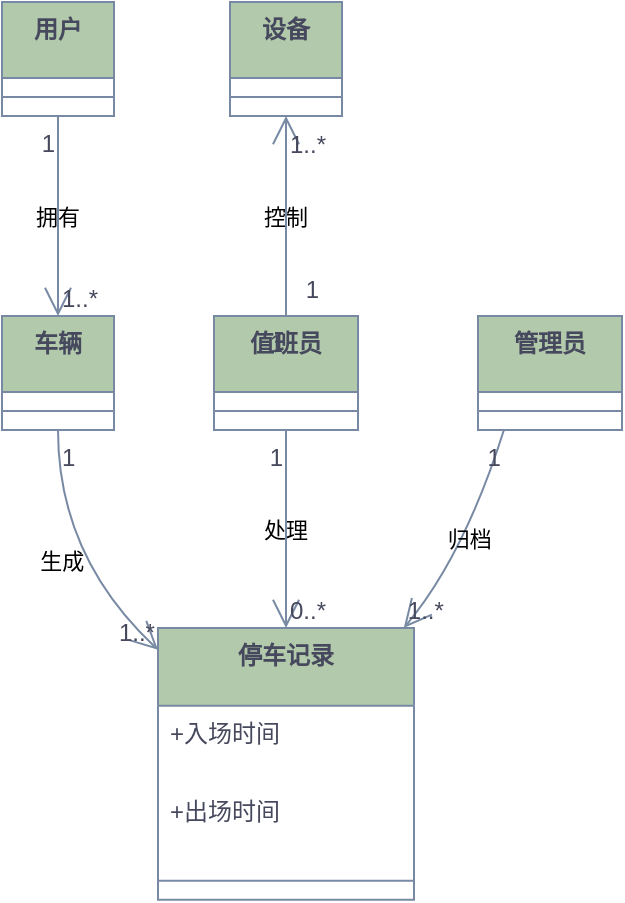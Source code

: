 <mxfile version="26.2.15">
  <diagram name="第 1 页" id="BdG-ucFQG-b85MWU-E6T">
    <mxGraphModel dx="1094" dy="815" grid="1" gridSize="10" guides="1" tooltips="1" connect="1" arrows="1" fold="1" page="1" pageScale="1" pageWidth="827" pageHeight="1169" math="0" shadow="0">
      <root>
        <mxCell id="0" />
        <mxCell id="1" parent="0" />
        <mxCell id="8aPtyxSKldY5BOjswDz1-1" value="用户" style="swimlane;fontStyle=1;align=center;verticalAlign=top;childLayout=stackLayout;horizontal=1;startSize=38;horizontalStack=0;resizeParent=1;resizeParentMax=0;resizeLast=0;collapsible=0;marginBottom=0;labelBackgroundColor=none;fillColor=#B2C9AB;strokeColor=#788AA3;fontColor=#46495D;" vertex="1" parent="1">
          <mxGeometry x="20" y="20" width="56" height="57" as="geometry" />
        </mxCell>
        <mxCell id="8aPtyxSKldY5BOjswDz1-2" style="line;strokeWidth=1;fillColor=none;align=left;verticalAlign=middle;spacingTop=-1;spacingLeft=3;spacingRight=3;rotatable=0;labelPosition=right;points=[];portConstraint=eastwest;strokeColor=#788AA3;labelBackgroundColor=none;fontColor=#46495D;" vertex="1" parent="8aPtyxSKldY5BOjswDz1-1">
          <mxGeometry y="38" width="56" height="19" as="geometry" />
        </mxCell>
        <mxCell id="8aPtyxSKldY5BOjswDz1-3" value="车辆" style="swimlane;fontStyle=1;align=center;verticalAlign=top;childLayout=stackLayout;horizontal=1;startSize=38;horizontalStack=0;resizeParent=1;resizeParentMax=0;resizeLast=0;collapsible=0;marginBottom=0;labelBackgroundColor=none;fillColor=#B2C9AB;strokeColor=#788AA3;fontColor=#46495D;" vertex="1" parent="1">
          <mxGeometry x="20" y="177" width="56" height="57" as="geometry" />
        </mxCell>
        <mxCell id="8aPtyxSKldY5BOjswDz1-4" style="line;strokeWidth=1;fillColor=none;align=left;verticalAlign=middle;spacingTop=-1;spacingLeft=3;spacingRight=3;rotatable=0;labelPosition=right;points=[];portConstraint=eastwest;strokeColor=#788AA3;labelBackgroundColor=none;fontColor=#46495D;" vertex="1" parent="8aPtyxSKldY5BOjswDz1-3">
          <mxGeometry y="38" width="56" height="19" as="geometry" />
        </mxCell>
        <mxCell id="8aPtyxSKldY5BOjswDz1-5" value="停车记录" style="swimlane;fontStyle=1;align=center;verticalAlign=top;childLayout=stackLayout;horizontal=1;startSize=38.857;horizontalStack=0;resizeParent=1;resizeParentMax=0;resizeLast=0;collapsible=0;marginBottom=0;labelBackgroundColor=none;fillColor=#B2C9AB;strokeColor=#788AA3;fontColor=#46495D;" vertex="1" parent="1">
          <mxGeometry x="98" y="333" width="128" height="135.857" as="geometry" />
        </mxCell>
        <mxCell id="8aPtyxSKldY5BOjswDz1-6" value="+入场时间" style="text;strokeColor=none;fillColor=none;align=left;verticalAlign=top;spacingLeft=4;spacingRight=4;overflow=hidden;rotatable=0;points=[[0,0.5],[1,0.5]];portConstraint=eastwest;labelBackgroundColor=none;fontColor=#46495D;" vertex="1" parent="8aPtyxSKldY5BOjswDz1-5">
          <mxGeometry y="38.857" width="128" height="39" as="geometry" />
        </mxCell>
        <mxCell id="8aPtyxSKldY5BOjswDz1-7" value="+出场时间" style="text;strokeColor=none;fillColor=none;align=left;verticalAlign=top;spacingLeft=4;spacingRight=4;overflow=hidden;rotatable=0;points=[[0,0.5],[1,0.5]];portConstraint=eastwest;labelBackgroundColor=none;fontColor=#46495D;" vertex="1" parent="8aPtyxSKldY5BOjswDz1-5">
          <mxGeometry y="77.857" width="128" height="39" as="geometry" />
        </mxCell>
        <mxCell id="8aPtyxSKldY5BOjswDz1-8" style="line;strokeWidth=1;fillColor=none;align=left;verticalAlign=middle;spacingTop=-1;spacingLeft=3;spacingRight=3;rotatable=0;labelPosition=right;points=[];portConstraint=eastwest;strokeColor=#788AA3;labelBackgroundColor=none;fontColor=#46495D;" vertex="1" parent="8aPtyxSKldY5BOjswDz1-5">
          <mxGeometry y="116.857" width="128" height="19" as="geometry" />
        </mxCell>
        <mxCell id="8aPtyxSKldY5BOjswDz1-9" value="值班员" style="swimlane;fontStyle=1;align=center;verticalAlign=top;childLayout=stackLayout;horizontal=1;startSize=38;horizontalStack=0;resizeParent=1;resizeParentMax=0;resizeLast=0;collapsible=0;marginBottom=0;labelBackgroundColor=none;fillColor=#B2C9AB;strokeColor=#788AA3;fontColor=#46495D;" vertex="1" parent="1">
          <mxGeometry x="126" y="177" width="72" height="57" as="geometry" />
        </mxCell>
        <mxCell id="8aPtyxSKldY5BOjswDz1-10" style="line;strokeWidth=1;fillColor=none;align=left;verticalAlign=middle;spacingTop=-1;spacingLeft=3;spacingRight=3;rotatable=0;labelPosition=right;points=[];portConstraint=eastwest;strokeColor=#788AA3;labelBackgroundColor=none;fontColor=#46495D;" vertex="1" parent="8aPtyxSKldY5BOjswDz1-9">
          <mxGeometry y="38" width="72" height="19" as="geometry" />
        </mxCell>
        <mxCell id="8aPtyxSKldY5BOjswDz1-11" value="管理员" style="swimlane;fontStyle=1;align=center;verticalAlign=top;childLayout=stackLayout;horizontal=1;startSize=38;horizontalStack=0;resizeParent=1;resizeParentMax=0;resizeLast=0;collapsible=0;marginBottom=0;labelBackgroundColor=none;fillColor=#B2C9AB;strokeColor=#788AA3;fontColor=#46495D;" vertex="1" parent="1">
          <mxGeometry x="258" y="177" width="72" height="57" as="geometry" />
        </mxCell>
        <mxCell id="8aPtyxSKldY5BOjswDz1-12" style="line;strokeWidth=1;fillColor=none;align=left;verticalAlign=middle;spacingTop=-1;spacingLeft=3;spacingRight=3;rotatable=0;labelPosition=right;points=[];portConstraint=eastwest;strokeColor=#788AA3;labelBackgroundColor=none;fontColor=#46495D;" vertex="1" parent="8aPtyxSKldY5BOjswDz1-11">
          <mxGeometry y="38" width="72" height="19" as="geometry" />
        </mxCell>
        <mxCell id="8aPtyxSKldY5BOjswDz1-15" value="拥有" style="curved=1;startArrow=none;endArrow=open;endSize=12;exitX=0.5;exitY=1;entryX=0.5;entryY=0;rounded=0;labelBackgroundColor=none;strokeColor=#788AA3;fontColor=default;" edge="1" parent="1" source="8aPtyxSKldY5BOjswDz1-1" target="8aPtyxSKldY5BOjswDz1-3">
          <mxGeometry relative="1" as="geometry">
            <Array as="points" />
          </mxGeometry>
        </mxCell>
        <mxCell id="8aPtyxSKldY5BOjswDz1-16" value="1" style="edgeLabel;resizable=0;labelBackgroundColor=none;fontSize=12;align=right;verticalAlign=top;fontColor=#46495D;" vertex="1" parent="8aPtyxSKldY5BOjswDz1-15">
          <mxGeometry x="-1" relative="1" as="geometry" />
        </mxCell>
        <mxCell id="8aPtyxSKldY5BOjswDz1-17" value="1..*" style="edgeLabel;resizable=0;labelBackgroundColor=none;fontSize=12;align=left;verticalAlign=bottom;fontColor=#46495D;" vertex="1" parent="8aPtyxSKldY5BOjswDz1-15">
          <mxGeometry x="1" relative="1" as="geometry" />
        </mxCell>
        <mxCell id="8aPtyxSKldY5BOjswDz1-18" value="生成" style="curved=1;startArrow=none;endArrow=open;endSize=12;exitX=0.5;exitY=1;entryX=0;entryY=0.08;rounded=0;labelBackgroundColor=none;strokeColor=#788AA3;fontColor=default;" edge="1" parent="1" source="8aPtyxSKldY5BOjswDz1-3" target="8aPtyxSKldY5BOjswDz1-5">
          <mxGeometry relative="1" as="geometry">
            <Array as="points">
              <mxPoint x="48" y="297" />
            </Array>
          </mxGeometry>
        </mxCell>
        <mxCell id="8aPtyxSKldY5BOjswDz1-19" value="1" style="edgeLabel;resizable=0;labelBackgroundColor=none;fontSize=12;align=left;verticalAlign=top;fontColor=#46495D;" vertex="1" parent="8aPtyxSKldY5BOjswDz1-18">
          <mxGeometry x="-1" relative="1" as="geometry" />
        </mxCell>
        <mxCell id="8aPtyxSKldY5BOjswDz1-20" value="1..*" style="edgeLabel;resizable=0;labelBackgroundColor=none;fontSize=12;align=right;verticalAlign=bottom;fontColor=#46495D;" vertex="1" parent="8aPtyxSKldY5BOjswDz1-18">
          <mxGeometry x="1" relative="1" as="geometry" />
        </mxCell>
        <mxCell id="8aPtyxSKldY5BOjswDz1-21" value="处理" style="curved=1;startArrow=none;endArrow=open;endSize=12;exitX=0.5;exitY=1;entryX=0.5;entryY=0;rounded=0;labelBackgroundColor=none;strokeColor=#788AA3;fontColor=default;" edge="1" parent="1" source="8aPtyxSKldY5BOjswDz1-9" target="8aPtyxSKldY5BOjswDz1-5">
          <mxGeometry relative="1" as="geometry">
            <Array as="points" />
          </mxGeometry>
        </mxCell>
        <mxCell id="8aPtyxSKldY5BOjswDz1-22" value="1" style="edgeLabel;resizable=0;labelBackgroundColor=none;fontSize=12;align=right;verticalAlign=top;fontColor=#46495D;" vertex="1" parent="8aPtyxSKldY5BOjswDz1-21">
          <mxGeometry x="-1" relative="1" as="geometry" />
        </mxCell>
        <mxCell id="8aPtyxSKldY5BOjswDz1-23" value="0..*" style="edgeLabel;resizable=0;labelBackgroundColor=none;fontSize=12;align=left;verticalAlign=bottom;fontColor=#46495D;" vertex="1" parent="8aPtyxSKldY5BOjswDz1-21">
          <mxGeometry x="1" relative="1" as="geometry" />
        </mxCell>
        <mxCell id="8aPtyxSKldY5BOjswDz1-24" value="归档" style="curved=1;startArrow=none;endArrow=open;endSize=12;exitX=0.18;exitY=1;entryX=0.96;entryY=0;rounded=0;labelBackgroundColor=none;strokeColor=#788AA3;fontColor=default;" edge="1" parent="1" source="8aPtyxSKldY5BOjswDz1-11" target="8aPtyxSKldY5BOjswDz1-5">
          <mxGeometry relative="1" as="geometry">
            <Array as="points">
              <mxPoint x="251" y="297" />
            </Array>
          </mxGeometry>
        </mxCell>
        <mxCell id="8aPtyxSKldY5BOjswDz1-25" value="1" style="edgeLabel;resizable=0;labelBackgroundColor=none;fontSize=12;align=right;verticalAlign=top;fontColor=#46495D;" vertex="1" parent="8aPtyxSKldY5BOjswDz1-24">
          <mxGeometry x="-1" relative="1" as="geometry" />
        </mxCell>
        <mxCell id="8aPtyxSKldY5BOjswDz1-26" value="1..*" style="edgeLabel;resizable=0;labelBackgroundColor=none;fontSize=12;align=left;verticalAlign=bottom;fontColor=#46495D;" vertex="1" parent="8aPtyxSKldY5BOjswDz1-24">
          <mxGeometry x="1" relative="1" as="geometry" />
        </mxCell>
        <mxCell id="8aPtyxSKldY5BOjswDz1-30" value="设备" style="swimlane;fontStyle=1;align=center;verticalAlign=top;childLayout=stackLayout;horizontal=1;startSize=38;horizontalStack=0;resizeParent=1;resizeParentMax=0;resizeLast=0;collapsible=0;marginBottom=0;labelBackgroundColor=none;fillColor=#B2C9AB;strokeColor=#788AA3;fontColor=#46495D;" vertex="1" parent="1">
          <mxGeometry x="134" y="20" width="56" height="57" as="geometry" />
        </mxCell>
        <mxCell id="8aPtyxSKldY5BOjswDz1-31" style="line;strokeWidth=1;fillColor=none;align=left;verticalAlign=middle;spacingTop=-1;spacingLeft=3;spacingRight=3;rotatable=0;labelPosition=right;points=[];portConstraint=eastwest;strokeColor=#788AA3;labelBackgroundColor=none;fontColor=#46495D;" vertex="1" parent="8aPtyxSKldY5BOjswDz1-30">
          <mxGeometry y="38" width="56" height="19" as="geometry" />
        </mxCell>
        <mxCell id="8aPtyxSKldY5BOjswDz1-32" value="控制" style="curved=1;startArrow=none;endArrow=open;endSize=12;exitX=0.5;exitY=0;entryX=0.5;entryY=1;rounded=0;labelBackgroundColor=none;strokeColor=#788AA3;fontColor=default;exitDx=0;exitDy=0;entryDx=0;entryDy=0;" edge="1" parent="1" source="8aPtyxSKldY5BOjswDz1-9" target="8aPtyxSKldY5BOjswDz1-30">
          <mxGeometry relative="1" as="geometry">
            <Array as="points" />
            <mxPoint x="58" y="87" as="sourcePoint" />
            <mxPoint x="58" y="187" as="targetPoint" />
          </mxGeometry>
        </mxCell>
        <mxCell id="8aPtyxSKldY5BOjswDz1-33" value="1" style="edgeLabel;resizable=0;labelBackgroundColor=none;fontSize=12;align=right;verticalAlign=top;fontColor=#46495D;" vertex="1" parent="8aPtyxSKldY5BOjswDz1-32">
          <mxGeometry x="-1" relative="1" as="geometry" />
        </mxCell>
        <mxCell id="8aPtyxSKldY5BOjswDz1-34" value="1..*" style="edgeLabel;resizable=0;labelBackgroundColor=none;fontSize=12;align=left;verticalAlign=bottom;fontColor=#46495D;" vertex="1" parent="8aPtyxSKldY5BOjswDz1-32">
          <mxGeometry x="1" relative="1" as="geometry">
            <mxPoint y="23" as="offset" />
          </mxGeometry>
        </mxCell>
        <mxCell id="8aPtyxSKldY5BOjswDz1-35" value="1" style="edgeLabel;resizable=0;labelBackgroundColor=none;fontSize=12;align=right;verticalAlign=top;fontColor=#46495D;" vertex="1" parent="1">
          <mxGeometry x="180" y="150" as="geometry" />
        </mxCell>
      </root>
    </mxGraphModel>
  </diagram>
</mxfile>
